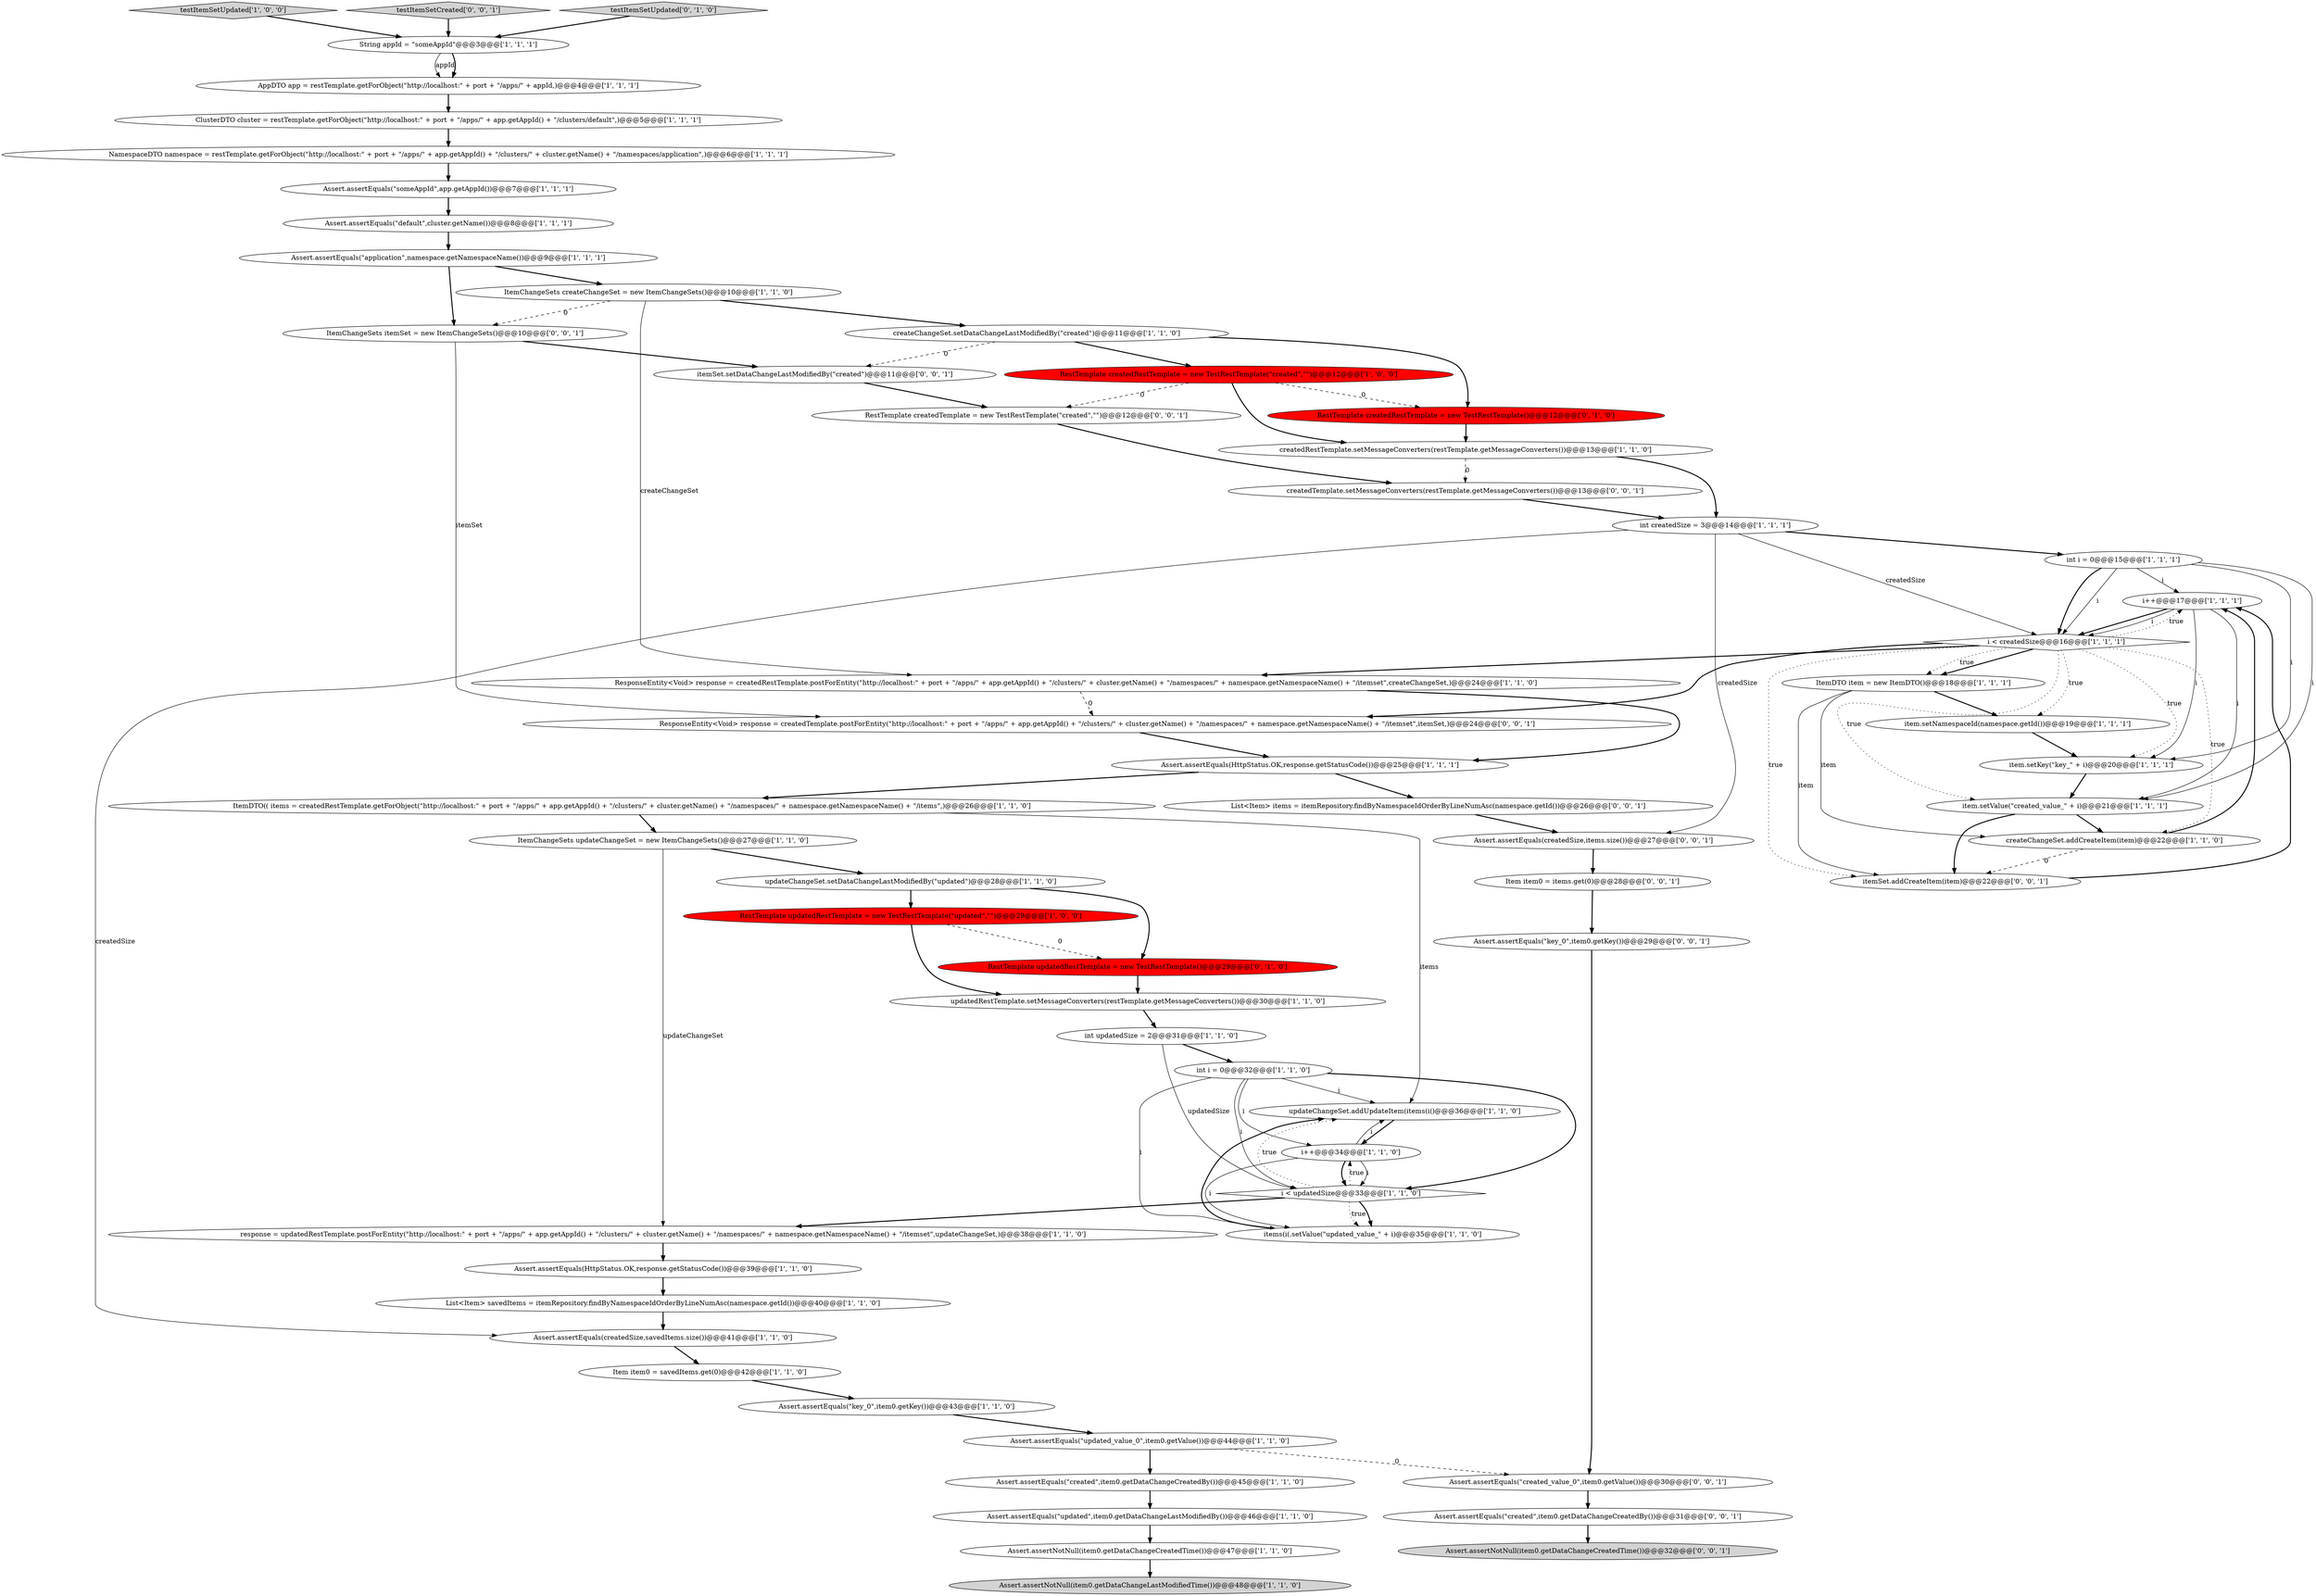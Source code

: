 digraph {
29 [style = filled, label = "updateChangeSet.addUpdateItem(items(i()@@@36@@@['1', '1', '0']", fillcolor = white, shape = ellipse image = "AAA0AAABBB1BBB"];
48 [style = filled, label = "itemSet.addCreateItem(item)@@@22@@@['0', '0', '1']", fillcolor = white, shape = ellipse image = "AAA0AAABBB3BBB"];
27 [style = filled, label = "String appId = \"someAppId\"@@@3@@@['1', '1', '1']", fillcolor = white, shape = ellipse image = "AAA0AAABBB1BBB"];
58 [style = filled, label = "RestTemplate createdTemplate = new TestRestTemplate(\"created\",\"\")@@@12@@@['0', '0', '1']", fillcolor = white, shape = ellipse image = "AAA0AAABBB3BBB"];
0 [style = filled, label = "createChangeSet.setDataChangeLastModifiedBy(\"created\")@@@11@@@['1', '1', '0']", fillcolor = white, shape = ellipse image = "AAA0AAABBB1BBB"];
57 [style = filled, label = "itemSet.setDataChangeLastModifiedBy(\"created\")@@@11@@@['0', '0', '1']", fillcolor = white, shape = ellipse image = "AAA0AAABBB3BBB"];
41 [style = filled, label = "int updatedSize = 2@@@31@@@['1', '1', '0']", fillcolor = white, shape = ellipse image = "AAA0AAABBB1BBB"];
5 [style = filled, label = "testItemSetUpdated['1', '0', '0']", fillcolor = lightgray, shape = diamond image = "AAA0AAABBB1BBB"];
25 [style = filled, label = "ResponseEntity<Void> response = createdRestTemplate.postForEntity(\"http://localhost:\" + port + \"/apps/\" + app.getAppId() + \"/clusters/\" + cluster.getName() + \"/namespaces/\" + namespace.getNamespaceName() + \"/itemset\",createChangeSet,)@@@24@@@['1', '1', '0']", fillcolor = white, shape = ellipse image = "AAA0AAABBB1BBB"];
30 [style = filled, label = "i++@@@17@@@['1', '1', '1']", fillcolor = white, shape = ellipse image = "AAA0AAABBB1BBB"];
32 [style = filled, label = "int i = 0@@@32@@@['1', '1', '0']", fillcolor = white, shape = ellipse image = "AAA0AAABBB1BBB"];
18 [style = filled, label = "Assert.assertEquals(HttpStatus.OK,response.getStatusCode())@@@25@@@['1', '1', '1']", fillcolor = white, shape = ellipse image = "AAA0AAABBB1BBB"];
22 [style = filled, label = "items(i(.setValue(\"updated_value_\" + i)@@@35@@@['1', '1', '0']", fillcolor = white, shape = ellipse image = "AAA0AAABBB1BBB"];
60 [style = filled, label = "createdTemplate.setMessageConverters(restTemplate.getMessageConverters())@@@13@@@['0', '0', '1']", fillcolor = white, shape = ellipse image = "AAA0AAABBB3BBB"];
10 [style = filled, label = "response = updatedRestTemplate.postForEntity(\"http://localhost:\" + port + \"/apps/\" + app.getAppId() + \"/clusters/\" + cluster.getName() + \"/namespaces/\" + namespace.getNamespaceName() + \"/itemset\",updateChangeSet,)@@@38@@@['1', '1', '0']", fillcolor = white, shape = ellipse image = "AAA0AAABBB1BBB"];
34 [style = filled, label = "Assert.assertNotNull(item0.getDataChangeLastModifiedTime())@@@48@@@['1', '1', '0']", fillcolor = lightgray, shape = ellipse image = "AAA0AAABBB1BBB"];
45 [style = filled, label = "RestTemplate createdRestTemplate = new TestRestTemplate()@@@12@@@['0', '1', '0']", fillcolor = red, shape = ellipse image = "AAA1AAABBB2BBB"];
11 [style = filled, label = "Assert.assertEquals(\"updated_value_0\",item0.getValue())@@@44@@@['1', '1', '0']", fillcolor = white, shape = ellipse image = "AAA0AAABBB1BBB"];
31 [style = filled, label = "ItemDTO item = new ItemDTO()@@@18@@@['1', '1', '1']", fillcolor = white, shape = ellipse image = "AAA0AAABBB1BBB"];
54 [style = filled, label = "testItemSetCreated['0', '0', '1']", fillcolor = lightgray, shape = diamond image = "AAA0AAABBB3BBB"];
56 [style = filled, label = "Assert.assertEquals(\"created_value_0\",item0.getValue())@@@30@@@['0', '0', '1']", fillcolor = white, shape = ellipse image = "AAA0AAABBB3BBB"];
61 [style = filled, label = "ItemChangeSets itemSet = new ItemChangeSets()@@@10@@@['0', '0', '1']", fillcolor = white, shape = ellipse image = "AAA0AAABBB3BBB"];
23 [style = filled, label = "Assert.assertNotNull(item0.getDataChangeCreatedTime())@@@47@@@['1', '1', '0']", fillcolor = white, shape = ellipse image = "AAA0AAABBB1BBB"];
43 [style = filled, label = "updatedRestTemplate.setMessageConverters(restTemplate.getMessageConverters())@@@30@@@['1', '1', '0']", fillcolor = white, shape = ellipse image = "AAA0AAABBB1BBB"];
44 [style = filled, label = "Assert.assertEquals(HttpStatus.OK,response.getStatusCode())@@@39@@@['1', '1', '0']", fillcolor = white, shape = ellipse image = "AAA0AAABBB1BBB"];
55 [style = filled, label = "Item item0 = items.get(0)@@@28@@@['0', '0', '1']", fillcolor = white, shape = ellipse image = "AAA0AAABBB3BBB"];
36 [style = filled, label = "int createdSize = 3@@@14@@@['1', '1', '1']", fillcolor = white, shape = ellipse image = "AAA0AAABBB1BBB"];
14 [style = filled, label = "item.setKey(\"key_\" + i)@@@20@@@['1', '1', '1']", fillcolor = white, shape = ellipse image = "AAA0AAABBB1BBB"];
37 [style = filled, label = "AppDTO app = restTemplate.getForObject(\"http://localhost:\" + port + \"/apps/\" + appId,)@@@4@@@['1', '1', '1']", fillcolor = white, shape = ellipse image = "AAA0AAABBB1BBB"];
46 [style = filled, label = "RestTemplate updatedRestTemplate = new TestRestTemplate()@@@29@@@['0', '1', '0']", fillcolor = red, shape = ellipse image = "AAA1AAABBB2BBB"];
9 [style = filled, label = "Assert.assertEquals(\"updated\",item0.getDataChangeLastModifiedBy())@@@46@@@['1', '1', '0']", fillcolor = white, shape = ellipse image = "AAA0AAABBB1BBB"];
16 [style = filled, label = "Assert.assertEquals(\"application\",namespace.getNamespaceName())@@@9@@@['1', '1', '1']", fillcolor = white, shape = ellipse image = "AAA0AAABBB1BBB"];
52 [style = filled, label = "Assert.assertEquals(\"created\",item0.getDataChangeCreatedBy())@@@31@@@['0', '0', '1']", fillcolor = white, shape = ellipse image = "AAA0AAABBB3BBB"];
21 [style = filled, label = "Assert.assertEquals(\"created\",item0.getDataChangeCreatedBy())@@@45@@@['1', '1', '0']", fillcolor = white, shape = ellipse image = "AAA0AAABBB1BBB"];
39 [style = filled, label = "Assert.assertEquals(\"default\",cluster.getName())@@@8@@@['1', '1', '1']", fillcolor = white, shape = ellipse image = "AAA0AAABBB1BBB"];
4 [style = filled, label = "int i = 0@@@15@@@['1', '1', '1']", fillcolor = white, shape = ellipse image = "AAA0AAABBB1BBB"];
38 [style = filled, label = "i++@@@34@@@['1', '1', '0']", fillcolor = white, shape = ellipse image = "AAA0AAABBB1BBB"];
20 [style = filled, label = "Assert.assertEquals(\"key_0\",item0.getKey())@@@43@@@['1', '1', '0']", fillcolor = white, shape = ellipse image = "AAA0AAABBB1BBB"];
33 [style = filled, label = "List<Item> savedItems = itemRepository.findByNamespaceIdOrderByLineNumAsc(namespace.getId())@@@40@@@['1', '1', '0']", fillcolor = white, shape = ellipse image = "AAA0AAABBB1BBB"];
49 [style = filled, label = "Assert.assertNotNull(item0.getDataChangeCreatedTime())@@@32@@@['0', '0', '1']", fillcolor = lightgray, shape = ellipse image = "AAA0AAABBB3BBB"];
17 [style = filled, label = "Item item0 = savedItems.get(0)@@@42@@@['1', '1', '0']", fillcolor = white, shape = ellipse image = "AAA0AAABBB1BBB"];
51 [style = filled, label = "Assert.assertEquals(\"key_0\",item0.getKey())@@@29@@@['0', '0', '1']", fillcolor = white, shape = ellipse image = "AAA0AAABBB3BBB"];
40 [style = filled, label = "RestTemplate updatedRestTemplate = new TestRestTemplate(\"updated\",\"\")@@@29@@@['1', '0', '0']", fillcolor = red, shape = ellipse image = "AAA1AAABBB1BBB"];
24 [style = filled, label = "item.setValue(\"created_value_\" + i)@@@21@@@['1', '1', '1']", fillcolor = white, shape = ellipse image = "AAA0AAABBB1BBB"];
8 [style = filled, label = "ItemChangeSets updateChangeSet = new ItemChangeSets()@@@27@@@['1', '1', '0']", fillcolor = white, shape = ellipse image = "AAA0AAABBB1BBB"];
1 [style = filled, label = "NamespaceDTO namespace = restTemplate.getForObject(\"http://localhost:\" + port + \"/apps/\" + app.getAppId() + \"/clusters/\" + cluster.getName() + \"/namespaces/application\",)@@@6@@@['1', '1', '1']", fillcolor = white, shape = ellipse image = "AAA0AAABBB1BBB"];
2 [style = filled, label = "createdRestTemplate.setMessageConverters(restTemplate.getMessageConverters())@@@13@@@['1', '1', '0']", fillcolor = white, shape = ellipse image = "AAA0AAABBB1BBB"];
26 [style = filled, label = "i < updatedSize@@@33@@@['1', '1', '0']", fillcolor = white, shape = diamond image = "AAA0AAABBB1BBB"];
3 [style = filled, label = "createChangeSet.addCreateItem(item)@@@22@@@['1', '1', '0']", fillcolor = white, shape = ellipse image = "AAA0AAABBB1BBB"];
6 [style = filled, label = "Assert.assertEquals(\"someAppId\",app.getAppId())@@@7@@@['1', '1', '1']", fillcolor = white, shape = ellipse image = "AAA0AAABBB1BBB"];
42 [style = filled, label = "ClusterDTO cluster = restTemplate.getForObject(\"http://localhost:\" + port + \"/apps/\" + app.getAppId() + \"/clusters/default\",)@@@5@@@['1', '1', '1']", fillcolor = white, shape = ellipse image = "AAA0AAABBB1BBB"];
28 [style = filled, label = "item.setNamespaceId(namespace.getId())@@@19@@@['1', '1', '1']", fillcolor = white, shape = ellipse image = "AAA0AAABBB1BBB"];
12 [style = filled, label = "Assert.assertEquals(createdSize,savedItems.size())@@@41@@@['1', '1', '0']", fillcolor = white, shape = ellipse image = "AAA0AAABBB1BBB"];
59 [style = filled, label = "List<Item> items = itemRepository.findByNamespaceIdOrderByLineNumAsc(namespace.getId())@@@26@@@['0', '0', '1']", fillcolor = white, shape = ellipse image = "AAA0AAABBB3BBB"];
47 [style = filled, label = "testItemSetUpdated['0', '1', '0']", fillcolor = lightgray, shape = diamond image = "AAA0AAABBB2BBB"];
35 [style = filled, label = "ItemChangeSets createChangeSet = new ItemChangeSets()@@@10@@@['1', '1', '0']", fillcolor = white, shape = ellipse image = "AAA0AAABBB1BBB"];
19 [style = filled, label = "RestTemplate createdRestTemplate = new TestRestTemplate(\"created\",\"\")@@@12@@@['1', '0', '0']", fillcolor = red, shape = ellipse image = "AAA1AAABBB1BBB"];
7 [style = filled, label = "updateChangeSet.setDataChangeLastModifiedBy(\"updated\")@@@28@@@['1', '1', '0']", fillcolor = white, shape = ellipse image = "AAA0AAABBB1BBB"];
15 [style = filled, label = "ItemDTO(( items = createdRestTemplate.getForObject(\"http://localhost:\" + port + \"/apps/\" + app.getAppId() + \"/clusters/\" + cluster.getName() + \"/namespaces/\" + namespace.getNamespaceName() + \"/items\",)@@@26@@@['1', '1', '0']", fillcolor = white, shape = ellipse image = "AAA0AAABBB1BBB"];
13 [style = filled, label = "i < createdSize@@@16@@@['1', '1', '1']", fillcolor = white, shape = diamond image = "AAA0AAABBB1BBB"];
50 [style = filled, label = "Assert.assertEquals(createdSize,items.size())@@@27@@@['0', '0', '1']", fillcolor = white, shape = ellipse image = "AAA0AAABBB3BBB"];
53 [style = filled, label = "ResponseEntity<Void> response = createdTemplate.postForEntity(\"http://localhost:\" + port + \"/apps/\" + app.getAppId() + \"/clusters/\" + cluster.getName() + \"/namespaces/\" + namespace.getNamespaceName() + \"/itemset\",itemSet,)@@@24@@@['0', '0', '1']", fillcolor = white, shape = ellipse image = "AAA0AAABBB3BBB"];
14->24 [style = bold, label=""];
13->24 [style = dotted, label="true"];
61->53 [style = solid, label="itemSet"];
56->52 [style = bold, label=""];
36->12 [style = solid, label="createdSize"];
30->13 [style = bold, label=""];
54->27 [style = bold, label=""];
13->28 [style = dotted, label="true"];
26->10 [style = bold, label=""];
4->14 [style = solid, label="i"];
55->51 [style = bold, label=""];
58->60 [style = bold, label=""];
61->57 [style = bold, label=""];
57->58 [style = bold, label=""];
26->22 [style = dotted, label="true"];
47->27 [style = bold, label=""];
28->14 [style = bold, label=""];
26->22 [style = bold, label=""];
30->14 [style = solid, label="i"];
38->26 [style = solid, label="i"];
50->55 [style = bold, label=""];
2->36 [style = bold, label=""];
2->60 [style = dashed, label="0"];
19->58 [style = dashed, label="0"];
30->13 [style = solid, label="i"];
42->1 [style = bold, label=""];
38->26 [style = bold, label=""];
13->31 [style = bold, label=""];
3->30 [style = bold, label=""];
17->20 [style = bold, label=""];
13->25 [style = bold, label=""];
41->32 [style = bold, label=""];
13->3 [style = dotted, label="true"];
7->46 [style = bold, label=""];
0->19 [style = bold, label=""];
36->4 [style = bold, label=""];
18->15 [style = bold, label=""];
36->13 [style = solid, label="createdSize"];
0->57 [style = dashed, label="0"];
19->2 [style = bold, label=""];
19->45 [style = dashed, label="0"];
27->37 [style = solid, label="appId"];
32->26 [style = bold, label=""];
35->25 [style = solid, label="createChangeSet"];
31->3 [style = solid, label="item"];
35->0 [style = bold, label=""];
21->9 [style = bold, label=""];
41->26 [style = solid, label="updatedSize"];
10->44 [style = bold, label=""];
38->22 [style = solid, label="i"];
29->38 [style = bold, label=""];
31->28 [style = bold, label=""];
30->24 [style = solid, label="i"];
6->39 [style = bold, label=""];
24->3 [style = bold, label=""];
3->48 [style = dashed, label="0"];
46->43 [style = bold, label=""];
59->50 [style = bold, label=""];
39->16 [style = bold, label=""];
0->45 [style = bold, label=""];
35->61 [style = dashed, label="0"];
11->21 [style = bold, label=""];
4->13 [style = bold, label=""];
12->17 [style = bold, label=""];
25->53 [style = dashed, label="0"];
25->18 [style = bold, label=""];
44->33 [style = bold, label=""];
32->26 [style = solid, label="i"];
22->29 [style = bold, label=""];
16->61 [style = bold, label=""];
18->59 [style = bold, label=""];
33->12 [style = bold, label=""];
45->2 [style = bold, label=""];
27->37 [style = bold, label=""];
1->6 [style = bold, label=""];
13->30 [style = dotted, label="true"];
26->38 [style = dotted, label="true"];
60->36 [style = bold, label=""];
43->41 [style = bold, label=""];
32->29 [style = solid, label="i"];
40->43 [style = bold, label=""];
48->30 [style = bold, label=""];
13->14 [style = dotted, label="true"];
15->8 [style = bold, label=""];
7->40 [style = bold, label=""];
37->42 [style = bold, label=""];
20->11 [style = bold, label=""];
36->50 [style = solid, label="createdSize"];
11->56 [style = dashed, label="0"];
13->53 [style = bold, label=""];
52->49 [style = bold, label=""];
53->18 [style = bold, label=""];
15->29 [style = solid, label="items"];
38->29 [style = solid, label="i"];
8->10 [style = solid, label="updateChangeSet"];
31->48 [style = solid, label="item"];
51->56 [style = bold, label=""];
4->13 [style = solid, label="i"];
8->7 [style = bold, label=""];
32->38 [style = solid, label="i"];
4->24 [style = solid, label="i"];
9->23 [style = bold, label=""];
40->46 [style = dashed, label="0"];
13->31 [style = dotted, label="true"];
32->22 [style = solid, label="i"];
4->30 [style = solid, label="i"];
23->34 [style = bold, label=""];
26->29 [style = dotted, label="true"];
13->48 [style = dotted, label="true"];
5->27 [style = bold, label=""];
16->35 [style = bold, label=""];
24->48 [style = bold, label=""];
}
